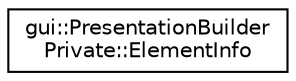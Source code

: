 digraph "Graphical Class Hierarchy"
{
 // LATEX_PDF_SIZE
  edge [fontname="Helvetica",fontsize="10",labelfontname="Helvetica",labelfontsize="10"];
  node [fontname="Helvetica",fontsize="10",shape=record];
  rankdir="LR";
  Node0 [label="gui::PresentationBuilder\lPrivate::ElementInfo",height=0.2,width=0.4,color="black", fillcolor="white", style="filled",URL="$structgui_1_1_presentation_builder_private_1_1_element_info.html",tooltip=" "];
}

